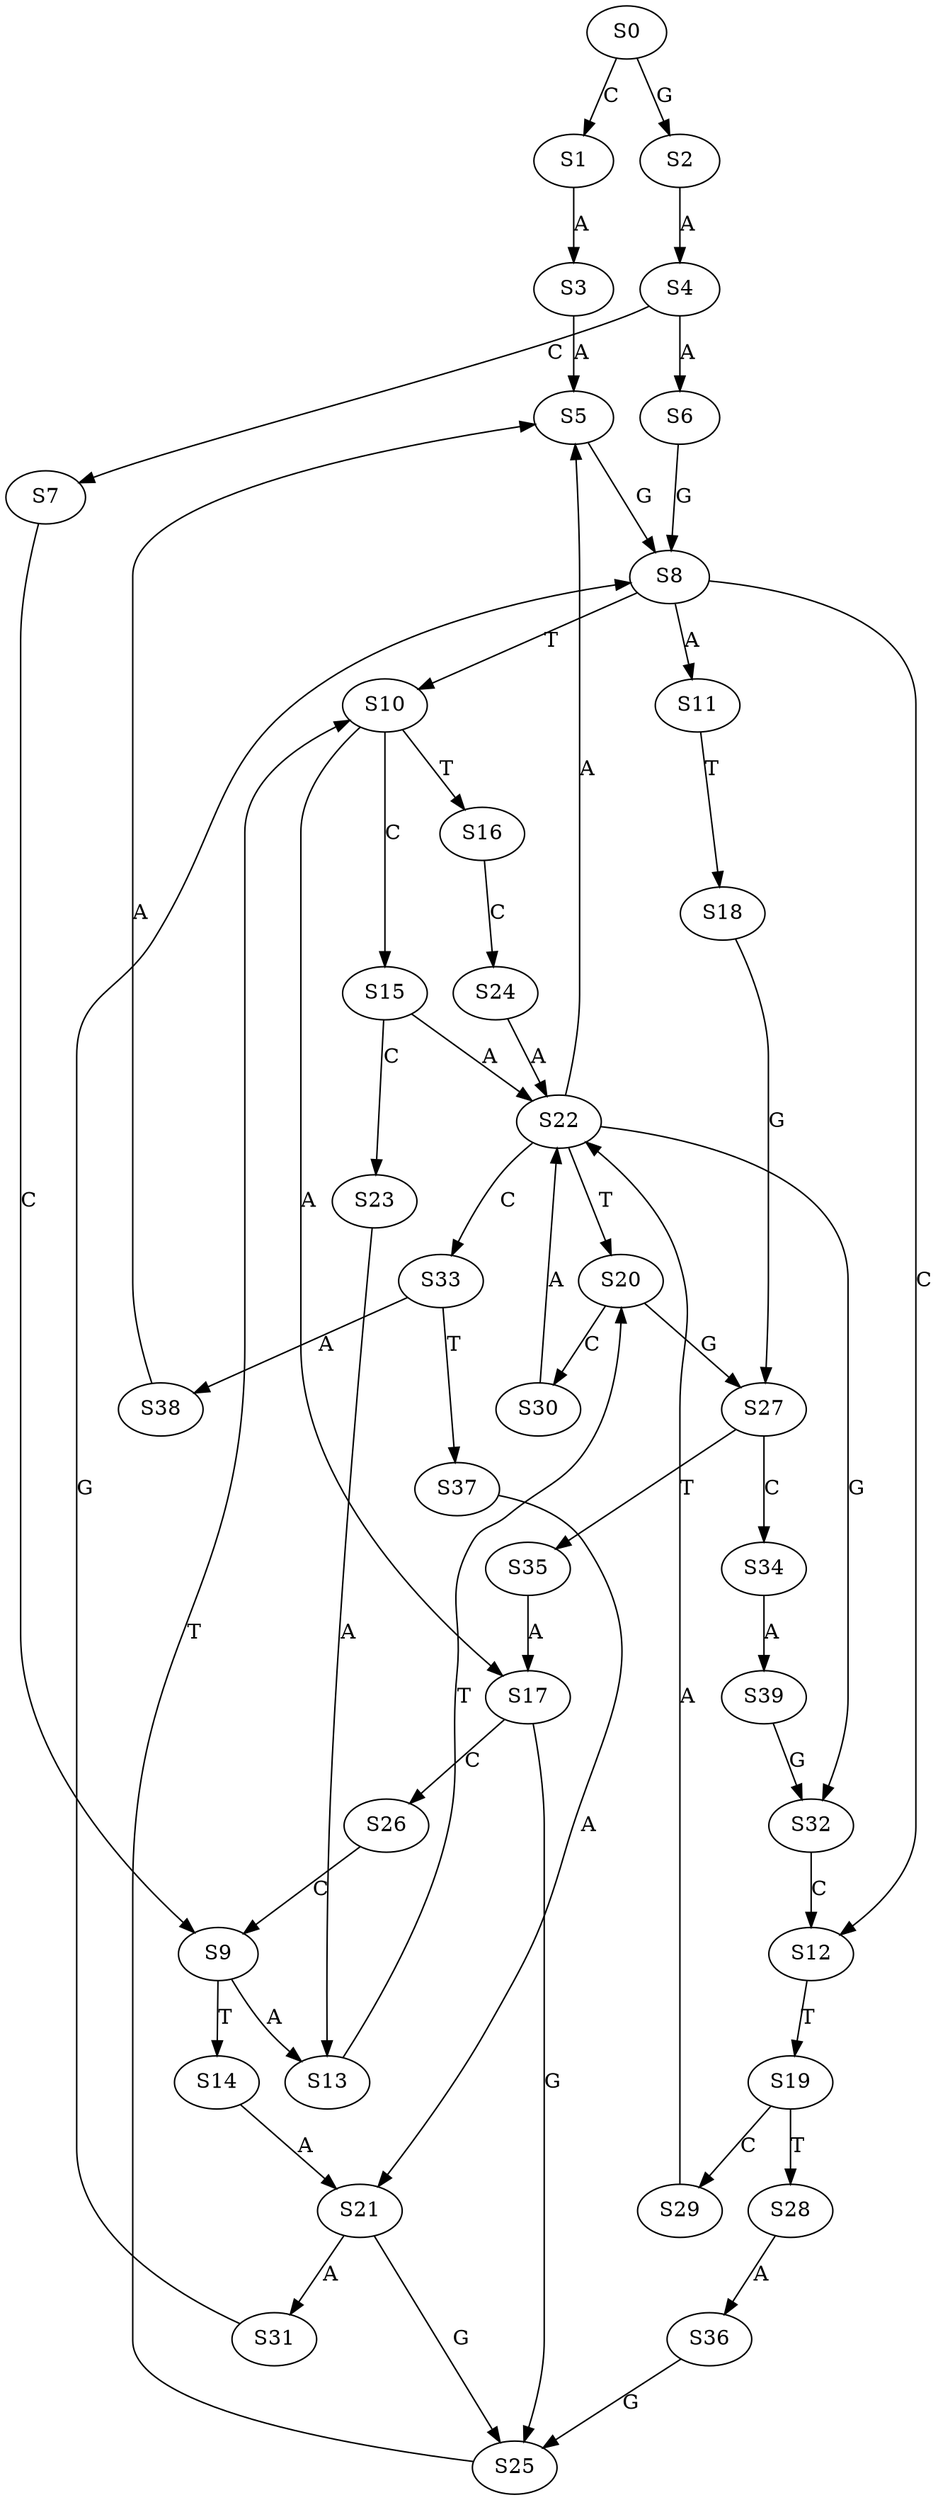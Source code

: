 strict digraph  {
	S0 -> S1 [ label = C ];
	S0 -> S2 [ label = G ];
	S1 -> S3 [ label = A ];
	S2 -> S4 [ label = A ];
	S3 -> S5 [ label = A ];
	S4 -> S6 [ label = A ];
	S4 -> S7 [ label = C ];
	S5 -> S8 [ label = G ];
	S6 -> S8 [ label = G ];
	S7 -> S9 [ label = C ];
	S8 -> S10 [ label = T ];
	S8 -> S11 [ label = A ];
	S8 -> S12 [ label = C ];
	S9 -> S13 [ label = A ];
	S9 -> S14 [ label = T ];
	S10 -> S15 [ label = C ];
	S10 -> S16 [ label = T ];
	S10 -> S17 [ label = A ];
	S11 -> S18 [ label = T ];
	S12 -> S19 [ label = T ];
	S13 -> S20 [ label = T ];
	S14 -> S21 [ label = A ];
	S15 -> S22 [ label = A ];
	S15 -> S23 [ label = C ];
	S16 -> S24 [ label = C ];
	S17 -> S25 [ label = G ];
	S17 -> S26 [ label = C ];
	S18 -> S27 [ label = G ];
	S19 -> S28 [ label = T ];
	S19 -> S29 [ label = C ];
	S20 -> S27 [ label = G ];
	S20 -> S30 [ label = C ];
	S21 -> S25 [ label = G ];
	S21 -> S31 [ label = A ];
	S22 -> S20 [ label = T ];
	S22 -> S32 [ label = G ];
	S22 -> S5 [ label = A ];
	S22 -> S33 [ label = C ];
	S23 -> S13 [ label = A ];
	S24 -> S22 [ label = A ];
	S25 -> S10 [ label = T ];
	S26 -> S9 [ label = C ];
	S27 -> S34 [ label = C ];
	S27 -> S35 [ label = T ];
	S28 -> S36 [ label = A ];
	S29 -> S22 [ label = A ];
	S30 -> S22 [ label = A ];
	S31 -> S8 [ label = G ];
	S32 -> S12 [ label = C ];
	S33 -> S37 [ label = T ];
	S33 -> S38 [ label = A ];
	S34 -> S39 [ label = A ];
	S35 -> S17 [ label = A ];
	S36 -> S25 [ label = G ];
	S37 -> S21 [ label = A ];
	S38 -> S5 [ label = A ];
	S39 -> S32 [ label = G ];
}
